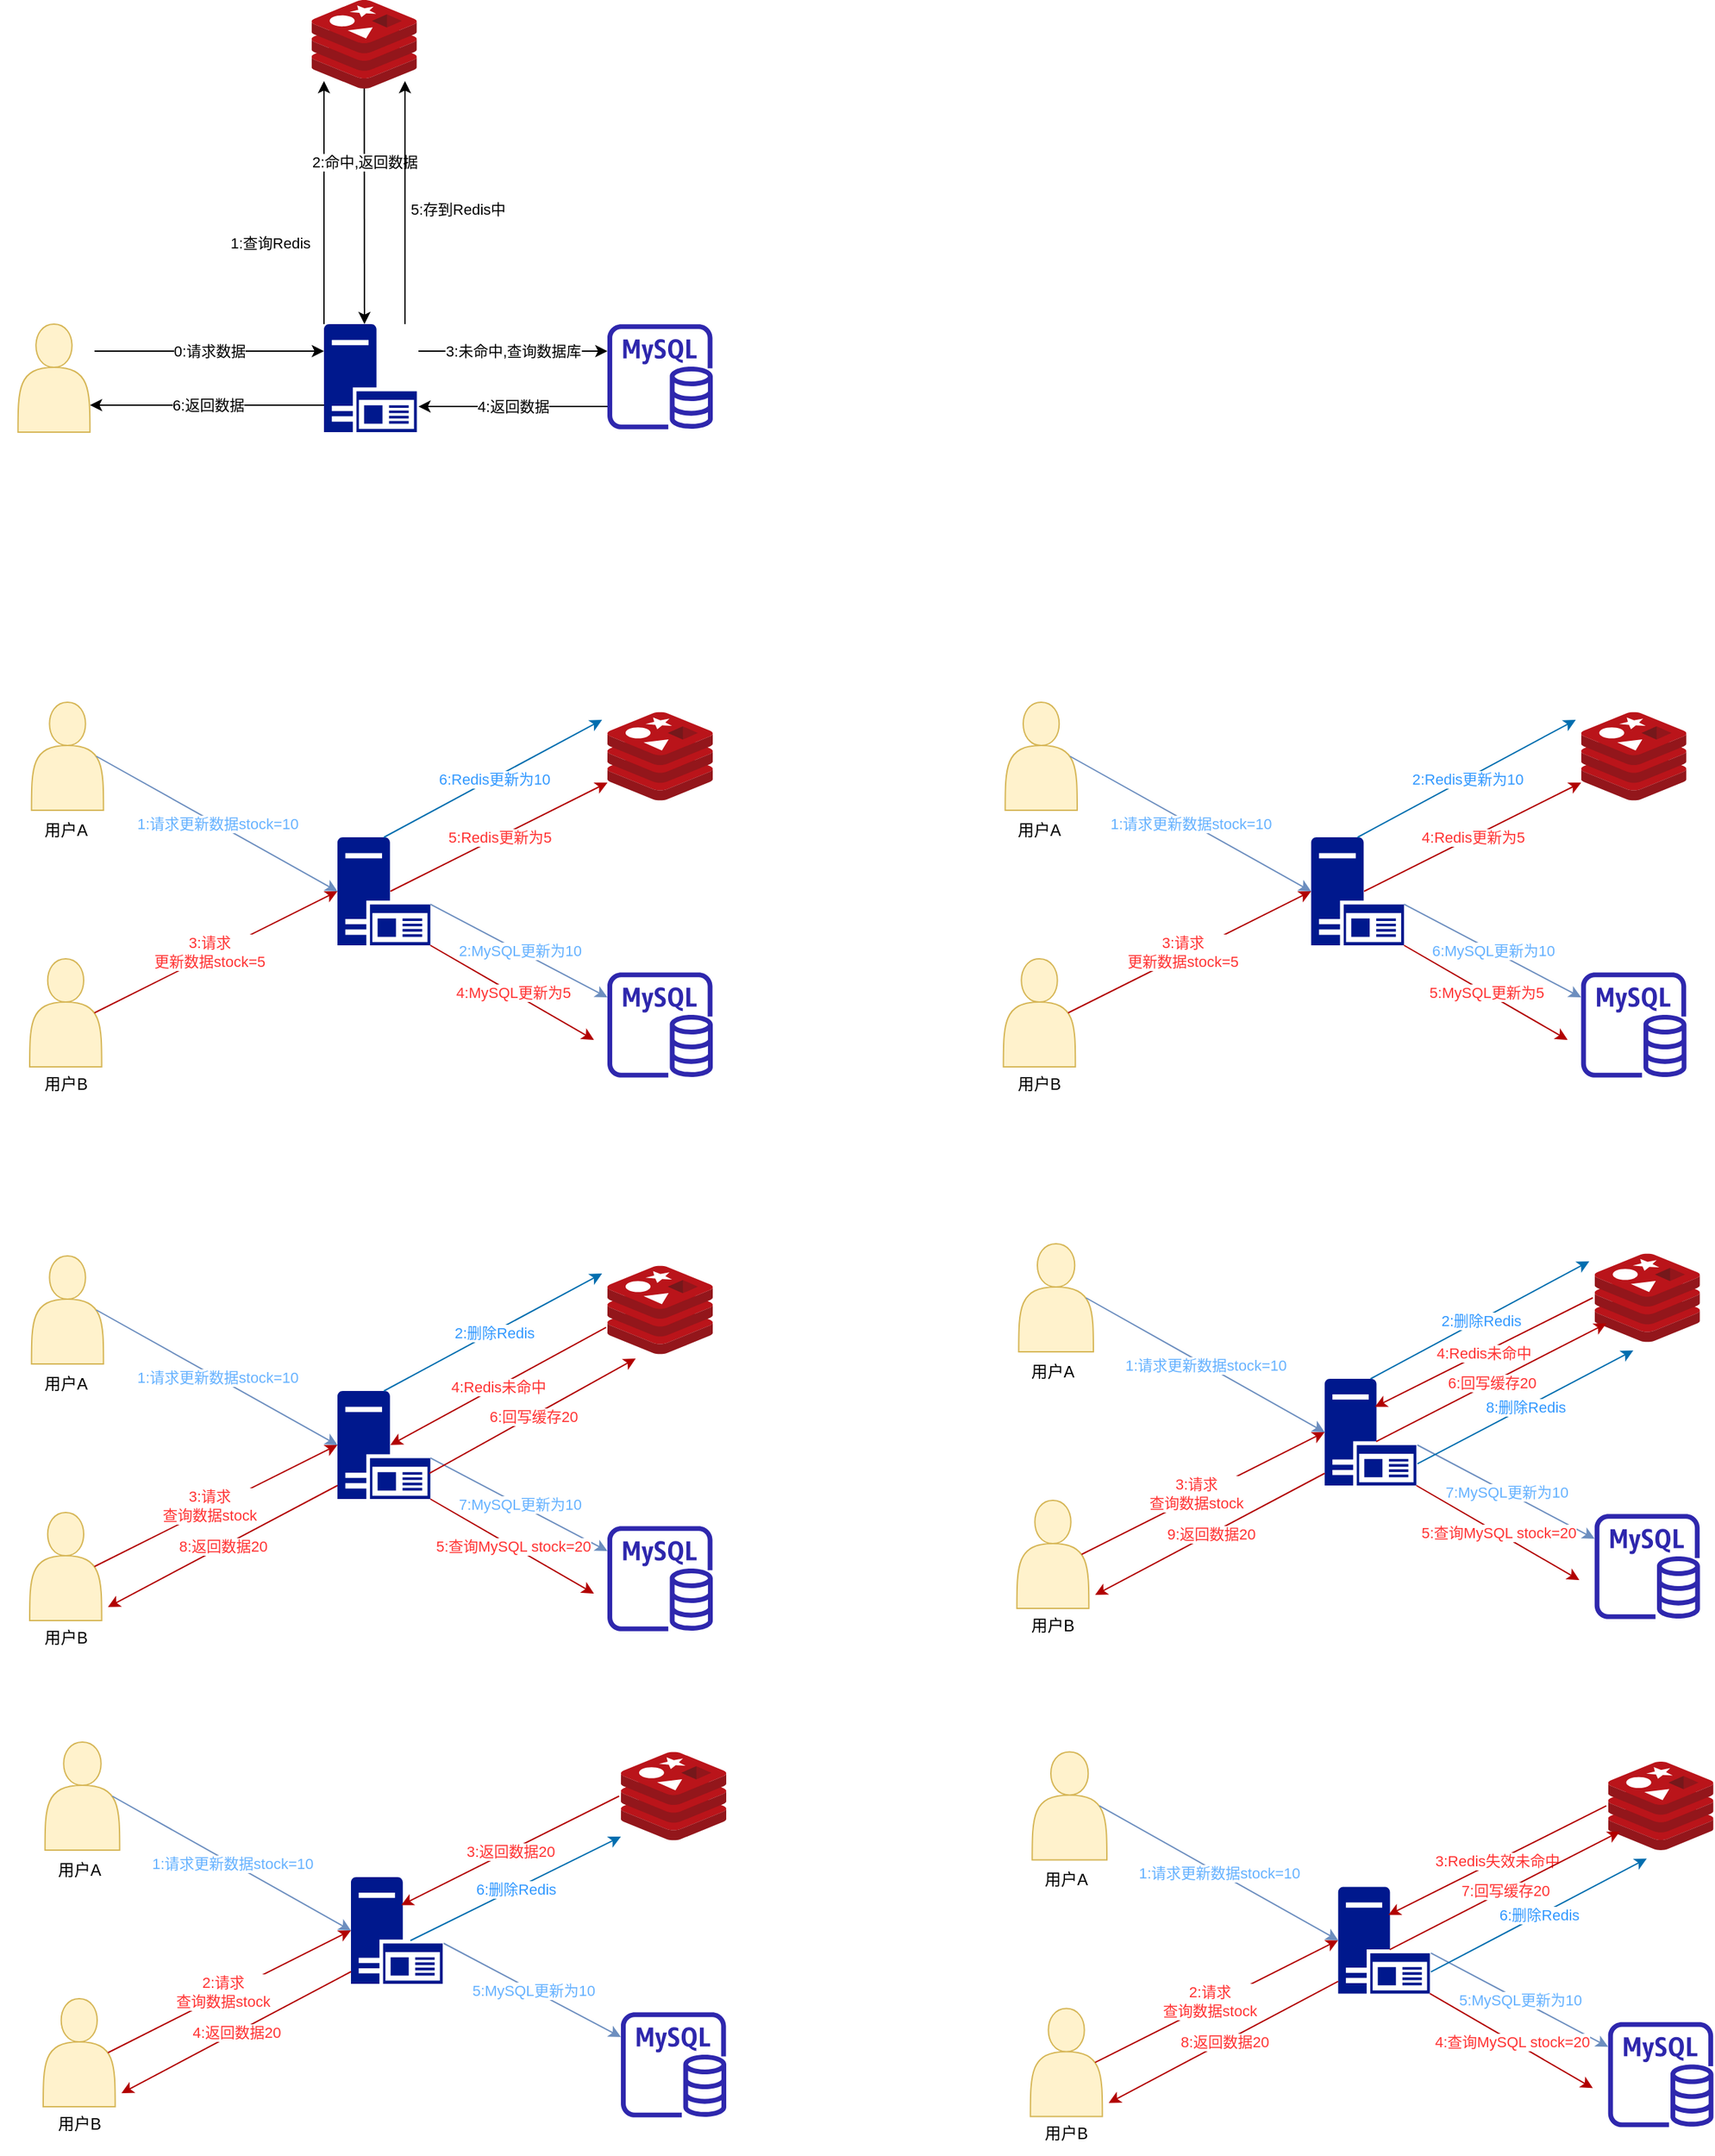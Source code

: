 <mxfile version="21.1.8" type="github">
  <diagram name="第 1 页" id="IvlxRPcr9S85pukTLJrn">
    <mxGraphModel dx="1434" dy="745" grid="1" gridSize="10" guides="1" tooltips="1" connect="1" arrows="1" fold="1" page="1" pageScale="1" pageWidth="3300" pageHeight="4681" math="0" shadow="0">
      <root>
        <mxCell id="0" />
        <mxCell id="1" parent="0" />
        <mxCell id="nI2Gd4NwTsZRRNB9sLlQ-4" value="" style="group" parent="1" vertex="1" connectable="0">
          <mxGeometry x="110" y="40" width="528" height="330" as="geometry" />
        </mxCell>
        <mxCell id="6zR1hGIj2oy6yyQCdHXR-6" value="" style="group" parent="nI2Gd4NwTsZRRNB9sLlQ-4" vertex="1" connectable="0">
          <mxGeometry y="240" width="80" height="90" as="geometry" />
        </mxCell>
        <mxCell id="6zR1hGIj2oy6yyQCdHXR-1" value="" style="shape=actor;whiteSpace=wrap;html=1;fillColor=#fff2cc;strokeColor=#d6b656;movable=1;resizable=1;rotatable=1;deletable=1;editable=1;locked=0;connectable=1;" parent="6zR1hGIj2oy6yyQCdHXR-6" vertex="1">
          <mxGeometry x="13.33" width="53.33" height="80" as="geometry" />
        </mxCell>
        <mxCell id="6zR1hGIj2oy6yyQCdHXR-7" value="" style="image;sketch=0;aspect=fixed;html=1;points=[];align=center;fontSize=12;image=img/lib/mscae/Cache_Redis_Product.svg;" parent="nI2Gd4NwTsZRRNB9sLlQ-4" vertex="1">
          <mxGeometry x="230.8" width="78" height="65.52" as="geometry" />
        </mxCell>
        <mxCell id="6zR1hGIj2oy6yyQCdHXR-8" value="" style="sketch=0;outlineConnect=0;fontColor=#232F3E;gradientColor=none;fillColor=#2E27AD;strokeColor=none;dashed=0;verticalLabelPosition=bottom;verticalAlign=top;align=center;html=1;fontSize=12;fontStyle=0;aspect=fixed;pointerEvents=1;shape=mxgraph.aws4.rds_mysql_instance;" parent="nI2Gd4NwTsZRRNB9sLlQ-4" vertex="1">
          <mxGeometry x="450" y="240" width="78" height="78" as="geometry" />
        </mxCell>
        <mxCell id="b6eLfKsKsJ5AupfpD_I--23" value="" style="sketch=0;aspect=fixed;pointerEvents=1;shadow=0;dashed=0;html=1;strokeColor=none;labelPosition=center;verticalLabelPosition=bottom;verticalAlign=top;align=center;fillColor=#00188D;shape=mxgraph.mscae.enterprise.application_server2" parent="nI2Gd4NwTsZRRNB9sLlQ-4" vertex="1">
          <mxGeometry x="240" y="240" width="68.8" height="80" as="geometry" />
        </mxCell>
        <mxCell id="b6eLfKsKsJ5AupfpD_I--30" value="" style="endArrow=classic;html=1;rounded=0;" parent="nI2Gd4NwTsZRRNB9sLlQ-4" edge="1">
          <mxGeometry relative="1" as="geometry">
            <mxPoint x="70" y="260" as="sourcePoint" />
            <mxPoint x="240" y="260" as="targetPoint" />
          </mxGeometry>
        </mxCell>
        <mxCell id="b6eLfKsKsJ5AupfpD_I--31" value="0:请求数据" style="edgeLabel;resizable=0;html=1;align=center;verticalAlign=middle;" parent="b6eLfKsKsJ5AupfpD_I--30" connectable="0" vertex="1">
          <mxGeometry relative="1" as="geometry" />
        </mxCell>
        <mxCell id="b6eLfKsKsJ5AupfpD_I--32" value="" style="endArrow=classic;html=1;rounded=0;exitX=0;exitY=0;exitDx=0;exitDy=0;exitPerimeter=0;" parent="nI2Gd4NwTsZRRNB9sLlQ-4" source="b6eLfKsKsJ5AupfpD_I--23" edge="1">
          <mxGeometry relative="1" as="geometry">
            <mxPoint x="199" y="160" as="sourcePoint" />
            <mxPoint x="240" y="60" as="targetPoint" />
          </mxGeometry>
        </mxCell>
        <mxCell id="b6eLfKsKsJ5AupfpD_I--33" value="1:查询Redis" style="edgeLabel;resizable=0;html=1;align=center;verticalAlign=middle;" parent="b6eLfKsKsJ5AupfpD_I--32" connectable="0" vertex="1">
          <mxGeometry relative="1" as="geometry">
            <mxPoint x="-40" y="30" as="offset" />
          </mxGeometry>
        </mxCell>
        <mxCell id="b6eLfKsKsJ5AupfpD_I--34" value="" style="endArrow=classic;html=1;rounded=0;" parent="nI2Gd4NwTsZRRNB9sLlQ-4" source="6zR1hGIj2oy6yyQCdHXR-7" edge="1">
          <mxGeometry relative="1" as="geometry">
            <mxPoint x="370" y="260" as="sourcePoint" />
            <mxPoint x="270" y="240" as="targetPoint" />
          </mxGeometry>
        </mxCell>
        <mxCell id="b6eLfKsKsJ5AupfpD_I--35" value="2:命中,返回数据" style="edgeLabel;resizable=0;html=1;align=center;verticalAlign=middle;" parent="b6eLfKsKsJ5AupfpD_I--34" connectable="0" vertex="1">
          <mxGeometry relative="1" as="geometry">
            <mxPoint y="-33" as="offset" />
          </mxGeometry>
        </mxCell>
        <mxCell id="b6eLfKsKsJ5AupfpD_I--36" value="" style="endArrow=classic;html=1;rounded=0;entryX=1;entryY=0.75;entryDx=0;entryDy=0;" parent="nI2Gd4NwTsZRRNB9sLlQ-4" target="6zR1hGIj2oy6yyQCdHXR-1" edge="1">
          <mxGeometry relative="1" as="geometry">
            <mxPoint x="240" y="300" as="sourcePoint" />
            <mxPoint x="600" y="190" as="targetPoint" />
          </mxGeometry>
        </mxCell>
        <mxCell id="b6eLfKsKsJ5AupfpD_I--37" value="6:返回数据" style="edgeLabel;resizable=0;html=1;align=center;verticalAlign=middle;" parent="b6eLfKsKsJ5AupfpD_I--36" connectable="0" vertex="1">
          <mxGeometry relative="1" as="geometry" />
        </mxCell>
        <mxCell id="b6eLfKsKsJ5AupfpD_I--38" value="" style="endArrow=classic;html=1;rounded=0;" parent="nI2Gd4NwTsZRRNB9sLlQ-4" edge="1">
          <mxGeometry relative="1" as="geometry">
            <mxPoint x="310" y="260" as="sourcePoint" />
            <mxPoint x="450" y="260" as="targetPoint" />
          </mxGeometry>
        </mxCell>
        <mxCell id="b6eLfKsKsJ5AupfpD_I--39" value="3:未命中,查询数据库" style="edgeLabel;resizable=0;html=1;align=center;verticalAlign=middle;" parent="b6eLfKsKsJ5AupfpD_I--38" connectable="0" vertex="1">
          <mxGeometry relative="1" as="geometry" />
        </mxCell>
        <mxCell id="b6eLfKsKsJ5AupfpD_I--40" value="" style="endArrow=classic;html=1;rounded=0;" parent="nI2Gd4NwTsZRRNB9sLlQ-4" edge="1">
          <mxGeometry relative="1" as="geometry">
            <mxPoint x="300" y="240" as="sourcePoint" />
            <mxPoint x="300" y="60" as="targetPoint" />
          </mxGeometry>
        </mxCell>
        <mxCell id="b6eLfKsKsJ5AupfpD_I--41" value="5:存到Redis中" style="edgeLabel;resizable=0;html=1;align=center;verticalAlign=middle;" parent="b6eLfKsKsJ5AupfpD_I--40" connectable="0" vertex="1">
          <mxGeometry relative="1" as="geometry">
            <mxPoint x="39" y="5" as="offset" />
          </mxGeometry>
        </mxCell>
        <mxCell id="nI2Gd4NwTsZRRNB9sLlQ-1" value="" style="endArrow=classic;html=1;rounded=0;entryX=1.017;entryY=0.763;entryDx=0;entryDy=0;entryPerimeter=0;" parent="nI2Gd4NwTsZRRNB9sLlQ-4" target="b6eLfKsKsJ5AupfpD_I--23" edge="1">
          <mxGeometry relative="1" as="geometry">
            <mxPoint x="450" y="301" as="sourcePoint" />
            <mxPoint x="540" y="440" as="targetPoint" />
          </mxGeometry>
        </mxCell>
        <mxCell id="nI2Gd4NwTsZRRNB9sLlQ-2" value="4:返回数据" style="edgeLabel;resizable=0;html=1;align=center;verticalAlign=middle;" parent="nI2Gd4NwTsZRRNB9sLlQ-1" connectable="0" vertex="1">
          <mxGeometry relative="1" as="geometry" />
        </mxCell>
        <mxCell id="TIFLglgk5Ewr3xesY14H-20" value="" style="group" vertex="1" connectable="0" parent="1">
          <mxGeometry x="118.67" y="750" width="80" height="108" as="geometry" />
        </mxCell>
        <mxCell id="TIFLglgk5Ewr3xesY14H-21" value="" style="shape=actor;whiteSpace=wrap;html=1;fillColor=#fff2cc;strokeColor=#d6b656;movable=1;resizable=1;rotatable=1;deletable=1;editable=1;locked=0;connectable=1;" vertex="1" parent="TIFLglgk5Ewr3xesY14H-20">
          <mxGeometry x="13.33" width="53.33" height="80" as="geometry" />
        </mxCell>
        <mxCell id="TIFLglgk5Ewr3xesY14H-41" value="用户B" style="text;html=1;strokeColor=none;fillColor=none;align=center;verticalAlign=middle;whiteSpace=wrap;rounded=0;" vertex="1" parent="TIFLglgk5Ewr3xesY14H-20">
          <mxGeometry x="10.33" y="78" width="60" height="30" as="geometry" />
        </mxCell>
        <mxCell id="TIFLglgk5Ewr3xesY14H-22" value="" style="image;sketch=0;aspect=fixed;html=1;points=[];align=center;fontSize=12;image=img/lib/mscae/Cache_Redis_Product.svg;" vertex="1" parent="1">
          <mxGeometry x="560" y="567.24" width="78" height="65.52" as="geometry" />
        </mxCell>
        <mxCell id="TIFLglgk5Ewr3xesY14H-23" value="" style="sketch=0;outlineConnect=0;fontColor=#232F3E;gradientColor=none;fillColor=#2E27AD;strokeColor=none;dashed=0;verticalLabelPosition=bottom;verticalAlign=top;align=center;html=1;fontSize=12;fontStyle=0;aspect=fixed;pointerEvents=1;shape=mxgraph.aws4.rds_mysql_instance;" vertex="1" parent="1">
          <mxGeometry x="560" y="760" width="78" height="78" as="geometry" />
        </mxCell>
        <mxCell id="TIFLglgk5Ewr3xesY14H-24" value="" style="sketch=0;aspect=fixed;pointerEvents=1;shadow=0;dashed=0;html=1;strokeColor=none;labelPosition=center;verticalLabelPosition=bottom;verticalAlign=top;align=center;fillColor=#00188D;shape=mxgraph.mscae.enterprise.application_server2" vertex="1" parent="1">
          <mxGeometry x="360" y="660" width="68.8" height="80" as="geometry" />
        </mxCell>
        <mxCell id="TIFLglgk5Ewr3xesY14H-25" value="" style="endArrow=classic;html=1;rounded=0;entryX=0;entryY=0.5;entryDx=0;entryDy=0;entryPerimeter=0;fillColor=#e51400;strokeColor=#B20000;exitX=0.9;exitY=0.5;exitDx=0;exitDy=0;exitPerimeter=0;" edge="1" parent="1" source="TIFLglgk5Ewr3xesY14H-21" target="TIFLglgk5Ewr3xesY14H-24">
          <mxGeometry relative="1" as="geometry">
            <mxPoint x="190" y="790" as="sourcePoint" />
            <mxPoint x="360" y="790" as="targetPoint" />
          </mxGeometry>
        </mxCell>
        <mxCell id="TIFLglgk5Ewr3xesY14H-26" value="3:请求&lt;br&gt;更新数据stock=5" style="edgeLabel;resizable=0;html=1;align=center;verticalAlign=middle;fontColor=#FF3333;" connectable="0" vertex="1" parent="TIFLglgk5Ewr3xesY14H-25">
          <mxGeometry relative="1" as="geometry">
            <mxPoint x="-5" as="offset" />
          </mxGeometry>
        </mxCell>
        <mxCell id="TIFLglgk5Ewr3xesY14H-39" value="" style="shape=actor;whiteSpace=wrap;html=1;fillColor=#fff2cc;strokeColor=#d6b656;movable=1;resizable=1;rotatable=1;deletable=1;editable=1;locked=0;connectable=1;" vertex="1" parent="1">
          <mxGeometry x="133.34" y="560" width="53.33" height="80" as="geometry" />
        </mxCell>
        <mxCell id="TIFLglgk5Ewr3xesY14H-40" value="用户A" style="text;html=1;strokeColor=none;fillColor=none;align=center;verticalAlign=middle;whiteSpace=wrap;rounded=0;" vertex="1" parent="1">
          <mxGeometry x="128.67" y="640" width="60" height="30" as="geometry" />
        </mxCell>
        <mxCell id="TIFLglgk5Ewr3xesY14H-42" value="" style="endArrow=classic;html=1;rounded=0;exitX=0.9;exitY=0.5;exitDx=0;exitDy=0;exitPerimeter=0;entryX=0;entryY=0.5;entryDx=0;entryDy=0;entryPerimeter=0;fillColor=#dae8fc;strokeColor=#6c8ebf;" edge="1" parent="1" source="TIFLglgk5Ewr3xesY14H-39" target="TIFLglgk5Ewr3xesY14H-24">
          <mxGeometry relative="1" as="geometry">
            <mxPoint x="200" y="800" as="sourcePoint" />
            <mxPoint x="360" y="790" as="targetPoint" />
          </mxGeometry>
        </mxCell>
        <mxCell id="TIFLglgk5Ewr3xesY14H-43" value="1:请求更新数据stock=10" style="edgeLabel;resizable=0;html=1;align=center;verticalAlign=middle;fontColor=#66B2FF;" connectable="0" vertex="1" parent="TIFLglgk5Ewr3xesY14H-42">
          <mxGeometry relative="1" as="geometry" />
        </mxCell>
        <mxCell id="TIFLglgk5Ewr3xesY14H-44" value="" style="endArrow=classic;html=1;rounded=0;exitX=1;exitY=0.62;exitDx=0;exitDy=0;exitPerimeter=0;fillColor=#dae8fc;strokeColor=#6c8ebf;" edge="1" parent="1" source="TIFLglgk5Ewr3xesY14H-24" target="TIFLglgk5Ewr3xesY14H-23">
          <mxGeometry relative="1" as="geometry">
            <mxPoint x="680" y="820" as="sourcePoint" />
            <mxPoint x="780" y="820" as="targetPoint" />
          </mxGeometry>
        </mxCell>
        <mxCell id="TIFLglgk5Ewr3xesY14H-45" value="2:MySQL更新为10" style="edgeLabel;resizable=0;html=1;align=center;verticalAlign=middle;fontColor=#66B2FF;" connectable="0" vertex="1" parent="TIFLglgk5Ewr3xesY14H-44">
          <mxGeometry relative="1" as="geometry" />
        </mxCell>
        <mxCell id="TIFLglgk5Ewr3xesY14H-47" value="" style="endArrow=classic;html=1;rounded=0;exitX=1;exitY=1;exitDx=0;exitDy=0;exitPerimeter=0;fillColor=#e51400;strokeColor=#B20000;" edge="1" parent="1" source="TIFLglgk5Ewr3xesY14H-24">
          <mxGeometry relative="1" as="geometry">
            <mxPoint x="680" y="780" as="sourcePoint" />
            <mxPoint x="550" y="810" as="targetPoint" />
          </mxGeometry>
        </mxCell>
        <mxCell id="TIFLglgk5Ewr3xesY14H-48" value="4:MySQL更新为5" style="edgeLabel;resizable=0;html=1;align=center;verticalAlign=middle;fontColor=#FF3333;" connectable="0" vertex="1" parent="TIFLglgk5Ewr3xesY14H-47">
          <mxGeometry relative="1" as="geometry" />
        </mxCell>
        <mxCell id="TIFLglgk5Ewr3xesY14H-49" value="" style="endArrow=classic;html=1;rounded=0;exitX=0.57;exitY=0.5;exitDx=0;exitDy=0;exitPerimeter=0;fillColor=#e51400;strokeColor=#B20000;" edge="1" parent="1" source="TIFLglgk5Ewr3xesY14H-24" target="TIFLglgk5Ewr3xesY14H-22">
          <mxGeometry relative="1" as="geometry">
            <mxPoint x="680" y="790" as="sourcePoint" />
            <mxPoint x="780" y="790" as="targetPoint" />
          </mxGeometry>
        </mxCell>
        <mxCell id="TIFLglgk5Ewr3xesY14H-50" value="5:Redis更新为5" style="edgeLabel;resizable=0;html=1;align=center;verticalAlign=middle;fontColor=#FF3333;" connectable="0" vertex="1" parent="TIFLglgk5Ewr3xesY14H-49">
          <mxGeometry relative="1" as="geometry" />
        </mxCell>
        <mxCell id="TIFLglgk5Ewr3xesY14H-51" value="" style="endArrow=classic;html=1;rounded=0;exitX=0.5;exitY=0;exitDx=0;exitDy=0;exitPerimeter=0;entryX=-0.051;entryY=0.088;entryDx=0;entryDy=0;entryPerimeter=0;fillColor=#1ba1e2;strokeColor=#006EAF;" edge="1" parent="1" source="TIFLglgk5Ewr3xesY14H-24" target="TIFLglgk5Ewr3xesY14H-22">
          <mxGeometry relative="1" as="geometry">
            <mxPoint x="650" y="790" as="sourcePoint" />
            <mxPoint x="810" y="790" as="targetPoint" />
          </mxGeometry>
        </mxCell>
        <mxCell id="TIFLglgk5Ewr3xesY14H-52" value="6:Redis更新为10" style="edgeLabel;resizable=0;html=1;align=center;verticalAlign=middle;fontColor=#3399FF;" connectable="0" vertex="1" parent="TIFLglgk5Ewr3xesY14H-51">
          <mxGeometry relative="1" as="geometry" />
        </mxCell>
        <mxCell id="TIFLglgk5Ewr3xesY14H-54" value="" style="group" vertex="1" connectable="0" parent="1">
          <mxGeometry x="840" y="750" width="80" height="108" as="geometry" />
        </mxCell>
        <mxCell id="TIFLglgk5Ewr3xesY14H-55" value="" style="shape=actor;whiteSpace=wrap;html=1;fillColor=#fff2cc;strokeColor=#d6b656;movable=1;resizable=1;rotatable=1;deletable=1;editable=1;locked=0;connectable=1;" vertex="1" parent="TIFLglgk5Ewr3xesY14H-54">
          <mxGeometry x="13.33" width="53.33" height="80" as="geometry" />
        </mxCell>
        <mxCell id="TIFLglgk5Ewr3xesY14H-56" value="用户B" style="text;html=1;strokeColor=none;fillColor=none;align=center;verticalAlign=middle;whiteSpace=wrap;rounded=0;" vertex="1" parent="TIFLglgk5Ewr3xesY14H-54">
          <mxGeometry x="10.33" y="78" width="60" height="30" as="geometry" />
        </mxCell>
        <mxCell id="TIFLglgk5Ewr3xesY14H-57" value="" style="image;sketch=0;aspect=fixed;html=1;points=[];align=center;fontSize=12;image=img/lib/mscae/Cache_Redis_Product.svg;" vertex="1" parent="1">
          <mxGeometry x="1281.33" y="567.24" width="78" height="65.52" as="geometry" />
        </mxCell>
        <mxCell id="TIFLglgk5Ewr3xesY14H-58" value="" style="sketch=0;outlineConnect=0;fontColor=#232F3E;gradientColor=none;fillColor=#2E27AD;strokeColor=none;dashed=0;verticalLabelPosition=bottom;verticalAlign=top;align=center;html=1;fontSize=12;fontStyle=0;aspect=fixed;pointerEvents=1;shape=mxgraph.aws4.rds_mysql_instance;" vertex="1" parent="1">
          <mxGeometry x="1281.33" y="760" width="78" height="78" as="geometry" />
        </mxCell>
        <mxCell id="TIFLglgk5Ewr3xesY14H-59" value="" style="sketch=0;aspect=fixed;pointerEvents=1;shadow=0;dashed=0;html=1;strokeColor=none;labelPosition=center;verticalLabelPosition=bottom;verticalAlign=top;align=center;fillColor=#00188D;shape=mxgraph.mscae.enterprise.application_server2" vertex="1" parent="1">
          <mxGeometry x="1081.33" y="660" width="68.8" height="80" as="geometry" />
        </mxCell>
        <mxCell id="TIFLglgk5Ewr3xesY14H-60" value="" style="endArrow=classic;html=1;rounded=0;entryX=0;entryY=0.5;entryDx=0;entryDy=0;entryPerimeter=0;fillColor=#e51400;strokeColor=#B20000;exitX=0.9;exitY=0.5;exitDx=0;exitDy=0;exitPerimeter=0;" edge="1" parent="1" source="TIFLglgk5Ewr3xesY14H-55" target="TIFLglgk5Ewr3xesY14H-59">
          <mxGeometry relative="1" as="geometry">
            <mxPoint x="911.33" y="790" as="sourcePoint" />
            <mxPoint x="1081.33" y="790" as="targetPoint" />
          </mxGeometry>
        </mxCell>
        <mxCell id="TIFLglgk5Ewr3xesY14H-61" value="3:请求&lt;br&gt;更新数据stock=5" style="edgeLabel;resizable=0;html=1;align=center;verticalAlign=middle;fontColor=#FF3333;" connectable="0" vertex="1" parent="TIFLglgk5Ewr3xesY14H-60">
          <mxGeometry relative="1" as="geometry">
            <mxPoint x="-5" as="offset" />
          </mxGeometry>
        </mxCell>
        <mxCell id="TIFLglgk5Ewr3xesY14H-62" value="" style="shape=actor;whiteSpace=wrap;html=1;fillColor=#fff2cc;strokeColor=#d6b656;movable=1;resizable=1;rotatable=1;deletable=1;editable=1;locked=0;connectable=1;" vertex="1" parent="1">
          <mxGeometry x="854.67" y="560" width="53.33" height="80" as="geometry" />
        </mxCell>
        <mxCell id="TIFLglgk5Ewr3xesY14H-63" value="用户A" style="text;html=1;strokeColor=none;fillColor=none;align=center;verticalAlign=middle;whiteSpace=wrap;rounded=0;" vertex="1" parent="1">
          <mxGeometry x="850" y="640" width="60" height="30" as="geometry" />
        </mxCell>
        <mxCell id="TIFLglgk5Ewr3xesY14H-64" value="" style="endArrow=classic;html=1;rounded=0;exitX=0.9;exitY=0.5;exitDx=0;exitDy=0;exitPerimeter=0;entryX=0;entryY=0.5;entryDx=0;entryDy=0;entryPerimeter=0;fillColor=#dae8fc;strokeColor=#6c8ebf;" edge="1" parent="1" source="TIFLglgk5Ewr3xesY14H-62" target="TIFLglgk5Ewr3xesY14H-59">
          <mxGeometry relative="1" as="geometry">
            <mxPoint x="921.33" y="800" as="sourcePoint" />
            <mxPoint x="1081.33" y="790" as="targetPoint" />
          </mxGeometry>
        </mxCell>
        <mxCell id="TIFLglgk5Ewr3xesY14H-65" value="1:请求更新数据stock=10" style="edgeLabel;resizable=0;html=1;align=center;verticalAlign=middle;fontColor=#66B2FF;" connectable="0" vertex="1" parent="TIFLglgk5Ewr3xesY14H-64">
          <mxGeometry relative="1" as="geometry" />
        </mxCell>
        <mxCell id="TIFLglgk5Ewr3xesY14H-66" value="" style="endArrow=classic;html=1;rounded=0;exitX=1;exitY=0.62;exitDx=0;exitDy=0;exitPerimeter=0;fillColor=#dae8fc;strokeColor=#6c8ebf;" edge="1" parent="1" source="TIFLglgk5Ewr3xesY14H-59" target="TIFLglgk5Ewr3xesY14H-58">
          <mxGeometry relative="1" as="geometry">
            <mxPoint x="1401.33" y="820" as="sourcePoint" />
            <mxPoint x="1501.33" y="820" as="targetPoint" />
          </mxGeometry>
        </mxCell>
        <mxCell id="TIFLglgk5Ewr3xesY14H-67" value="6:MySQL更新为10" style="edgeLabel;resizable=0;html=1;align=center;verticalAlign=middle;fontColor=#66B2FF;" connectable="0" vertex="1" parent="TIFLglgk5Ewr3xesY14H-66">
          <mxGeometry relative="1" as="geometry" />
        </mxCell>
        <mxCell id="TIFLglgk5Ewr3xesY14H-68" value="" style="endArrow=classic;html=1;rounded=0;exitX=1;exitY=1;exitDx=0;exitDy=0;exitPerimeter=0;fillColor=#e51400;strokeColor=#B20000;" edge="1" parent="1" source="TIFLglgk5Ewr3xesY14H-59">
          <mxGeometry relative="1" as="geometry">
            <mxPoint x="1401.33" y="780" as="sourcePoint" />
            <mxPoint x="1271.33" y="810" as="targetPoint" />
          </mxGeometry>
        </mxCell>
        <mxCell id="TIFLglgk5Ewr3xesY14H-69" value="5:MySQL更新为5" style="edgeLabel;resizable=0;html=1;align=center;verticalAlign=middle;fontColor=#FF3333;" connectable="0" vertex="1" parent="TIFLglgk5Ewr3xesY14H-68">
          <mxGeometry relative="1" as="geometry" />
        </mxCell>
        <mxCell id="TIFLglgk5Ewr3xesY14H-70" value="" style="endArrow=classic;html=1;rounded=0;exitX=0.57;exitY=0.5;exitDx=0;exitDy=0;exitPerimeter=0;fillColor=#e51400;strokeColor=#B20000;" edge="1" parent="1" source="TIFLglgk5Ewr3xesY14H-59" target="TIFLglgk5Ewr3xesY14H-57">
          <mxGeometry relative="1" as="geometry">
            <mxPoint x="1401.33" y="790" as="sourcePoint" />
            <mxPoint x="1501.33" y="790" as="targetPoint" />
          </mxGeometry>
        </mxCell>
        <mxCell id="TIFLglgk5Ewr3xesY14H-71" value="4:Redis更新为5" style="edgeLabel;resizable=0;html=1;align=center;verticalAlign=middle;fontColor=#FF3333;" connectable="0" vertex="1" parent="TIFLglgk5Ewr3xesY14H-70">
          <mxGeometry relative="1" as="geometry" />
        </mxCell>
        <mxCell id="TIFLglgk5Ewr3xesY14H-72" value="" style="endArrow=classic;html=1;rounded=0;exitX=0.5;exitY=0;exitDx=0;exitDy=0;exitPerimeter=0;entryX=-0.051;entryY=0.088;entryDx=0;entryDy=0;entryPerimeter=0;fillColor=#1ba1e2;strokeColor=#006EAF;" edge="1" parent="1" source="TIFLglgk5Ewr3xesY14H-59" target="TIFLglgk5Ewr3xesY14H-57">
          <mxGeometry relative="1" as="geometry">
            <mxPoint x="1371.33" y="790" as="sourcePoint" />
            <mxPoint x="1531.33" y="790" as="targetPoint" />
          </mxGeometry>
        </mxCell>
        <mxCell id="TIFLglgk5Ewr3xesY14H-73" value="2:Redis更新为10" style="edgeLabel;resizable=0;html=1;align=center;verticalAlign=middle;fontColor=#3399FF;" connectable="0" vertex="1" parent="TIFLglgk5Ewr3xesY14H-72">
          <mxGeometry relative="1" as="geometry" />
        </mxCell>
        <mxCell id="TIFLglgk5Ewr3xesY14H-74" value="" style="group" vertex="1" connectable="0" parent="1">
          <mxGeometry x="118.67" y="1160" width="80" height="108" as="geometry" />
        </mxCell>
        <mxCell id="TIFLglgk5Ewr3xesY14H-75" value="" style="shape=actor;whiteSpace=wrap;html=1;fillColor=#fff2cc;strokeColor=#d6b656;movable=1;resizable=1;rotatable=1;deletable=1;editable=1;locked=0;connectable=1;" vertex="1" parent="TIFLglgk5Ewr3xesY14H-74">
          <mxGeometry x="13.33" width="53.33" height="80" as="geometry" />
        </mxCell>
        <mxCell id="TIFLglgk5Ewr3xesY14H-76" value="用户B" style="text;html=1;strokeColor=none;fillColor=none;align=center;verticalAlign=middle;whiteSpace=wrap;rounded=0;" vertex="1" parent="TIFLglgk5Ewr3xesY14H-74">
          <mxGeometry x="10.33" y="78" width="60" height="30" as="geometry" />
        </mxCell>
        <mxCell id="TIFLglgk5Ewr3xesY14H-77" value="" style="image;sketch=0;aspect=fixed;html=1;points=[];align=center;fontSize=12;image=img/lib/mscae/Cache_Redis_Product.svg;" vertex="1" parent="1">
          <mxGeometry x="560" y="977.24" width="78" height="65.52" as="geometry" />
        </mxCell>
        <mxCell id="TIFLglgk5Ewr3xesY14H-78" value="" style="sketch=0;outlineConnect=0;fontColor=#232F3E;gradientColor=none;fillColor=#2E27AD;strokeColor=none;dashed=0;verticalLabelPosition=bottom;verticalAlign=top;align=center;html=1;fontSize=12;fontStyle=0;aspect=fixed;pointerEvents=1;shape=mxgraph.aws4.rds_mysql_instance;" vertex="1" parent="1">
          <mxGeometry x="560" y="1170" width="78" height="78" as="geometry" />
        </mxCell>
        <mxCell id="TIFLglgk5Ewr3xesY14H-79" value="" style="sketch=0;aspect=fixed;pointerEvents=1;shadow=0;dashed=0;html=1;strokeColor=none;labelPosition=center;verticalLabelPosition=bottom;verticalAlign=top;align=center;fillColor=#00188D;shape=mxgraph.mscae.enterprise.application_server2" vertex="1" parent="1">
          <mxGeometry x="360" y="1070" width="68.8" height="80" as="geometry" />
        </mxCell>
        <mxCell id="TIFLglgk5Ewr3xesY14H-80" value="" style="endArrow=classic;html=1;rounded=0;entryX=0;entryY=0.5;entryDx=0;entryDy=0;entryPerimeter=0;fillColor=#e51400;strokeColor=#B20000;exitX=0.9;exitY=0.5;exitDx=0;exitDy=0;exitPerimeter=0;" edge="1" parent="1" source="TIFLglgk5Ewr3xesY14H-75" target="TIFLglgk5Ewr3xesY14H-79">
          <mxGeometry relative="1" as="geometry">
            <mxPoint x="190" y="1200" as="sourcePoint" />
            <mxPoint x="360" y="1200" as="targetPoint" />
          </mxGeometry>
        </mxCell>
        <mxCell id="TIFLglgk5Ewr3xesY14H-81" value="3:请求&lt;br&gt;查询数据stock" style="edgeLabel;resizable=0;html=1;align=center;verticalAlign=middle;fontColor=#FF3333;" connectable="0" vertex="1" parent="TIFLglgk5Ewr3xesY14H-80">
          <mxGeometry relative="1" as="geometry">
            <mxPoint x="-5" as="offset" />
          </mxGeometry>
        </mxCell>
        <mxCell id="TIFLglgk5Ewr3xesY14H-82" value="" style="shape=actor;whiteSpace=wrap;html=1;fillColor=#fff2cc;strokeColor=#d6b656;movable=1;resizable=1;rotatable=1;deletable=1;editable=1;locked=0;connectable=1;" vertex="1" parent="1">
          <mxGeometry x="133.34" y="970" width="53.33" height="80" as="geometry" />
        </mxCell>
        <mxCell id="TIFLglgk5Ewr3xesY14H-83" value="用户A" style="text;html=1;strokeColor=none;fillColor=none;align=center;verticalAlign=middle;whiteSpace=wrap;rounded=0;" vertex="1" parent="1">
          <mxGeometry x="128.67" y="1050" width="60" height="30" as="geometry" />
        </mxCell>
        <mxCell id="TIFLglgk5Ewr3xesY14H-84" value="" style="endArrow=classic;html=1;rounded=0;exitX=0.9;exitY=0.5;exitDx=0;exitDy=0;exitPerimeter=0;entryX=0;entryY=0.5;entryDx=0;entryDy=0;entryPerimeter=0;fillColor=#dae8fc;strokeColor=#6c8ebf;" edge="1" parent="1" source="TIFLglgk5Ewr3xesY14H-82" target="TIFLglgk5Ewr3xesY14H-79">
          <mxGeometry relative="1" as="geometry">
            <mxPoint x="200" y="1210" as="sourcePoint" />
            <mxPoint x="360" y="1200" as="targetPoint" />
          </mxGeometry>
        </mxCell>
        <mxCell id="TIFLglgk5Ewr3xesY14H-85" value="1:请求更新数据stock=10" style="edgeLabel;resizable=0;html=1;align=center;verticalAlign=middle;fontColor=#66B2FF;" connectable="0" vertex="1" parent="TIFLglgk5Ewr3xesY14H-84">
          <mxGeometry relative="1" as="geometry" />
        </mxCell>
        <mxCell id="TIFLglgk5Ewr3xesY14H-86" value="" style="endArrow=classic;html=1;rounded=0;exitX=1;exitY=0.62;exitDx=0;exitDy=0;exitPerimeter=0;fillColor=#dae8fc;strokeColor=#6c8ebf;" edge="1" parent="1" source="TIFLglgk5Ewr3xesY14H-79" target="TIFLglgk5Ewr3xesY14H-78">
          <mxGeometry relative="1" as="geometry">
            <mxPoint x="680" y="1230" as="sourcePoint" />
            <mxPoint x="780" y="1230" as="targetPoint" />
          </mxGeometry>
        </mxCell>
        <mxCell id="TIFLglgk5Ewr3xesY14H-87" value="7:MySQL更新为10" style="edgeLabel;resizable=0;html=1;align=center;verticalAlign=middle;fontColor=#66B2FF;" connectable="0" vertex="1" parent="TIFLglgk5Ewr3xesY14H-86">
          <mxGeometry relative="1" as="geometry" />
        </mxCell>
        <mxCell id="TIFLglgk5Ewr3xesY14H-88" value="" style="endArrow=classic;html=1;rounded=0;exitX=1;exitY=1;exitDx=0;exitDy=0;exitPerimeter=0;fillColor=#e51400;strokeColor=#B20000;" edge="1" parent="1" source="TIFLglgk5Ewr3xesY14H-79">
          <mxGeometry relative="1" as="geometry">
            <mxPoint x="680" y="1190" as="sourcePoint" />
            <mxPoint x="550" y="1220" as="targetPoint" />
          </mxGeometry>
        </mxCell>
        <mxCell id="TIFLglgk5Ewr3xesY14H-89" value="5:查询MySQL stock=20" style="edgeLabel;resizable=0;html=1;align=center;verticalAlign=middle;fontColor=#FF3333;" connectable="0" vertex="1" parent="TIFLglgk5Ewr3xesY14H-88">
          <mxGeometry relative="1" as="geometry" />
        </mxCell>
        <mxCell id="TIFLglgk5Ewr3xesY14H-90" value="" style="endArrow=classic;html=1;rounded=0;exitX=-0.013;exitY=0.698;exitDx=0;exitDy=0;exitPerimeter=0;fillColor=#e51400;strokeColor=#B20000;entryX=0.57;entryY=0.5;entryDx=0;entryDy=0;entryPerimeter=0;" edge="1" parent="1" source="TIFLglgk5Ewr3xesY14H-77" target="TIFLglgk5Ewr3xesY14H-79">
          <mxGeometry relative="1" as="geometry">
            <mxPoint x="680" y="1200" as="sourcePoint" />
            <mxPoint x="550" y="1080" as="targetPoint" />
          </mxGeometry>
        </mxCell>
        <mxCell id="TIFLglgk5Ewr3xesY14H-91" value="4:Redis未命中" style="edgeLabel;resizable=0;html=1;align=center;verticalAlign=middle;fontColor=#FF3333;" connectable="0" vertex="1" parent="TIFLglgk5Ewr3xesY14H-90">
          <mxGeometry relative="1" as="geometry" />
        </mxCell>
        <mxCell id="TIFLglgk5Ewr3xesY14H-92" value="" style="endArrow=classic;html=1;rounded=0;exitX=0.5;exitY=0;exitDx=0;exitDy=0;exitPerimeter=0;entryX=-0.051;entryY=0.088;entryDx=0;entryDy=0;entryPerimeter=0;fillColor=#1ba1e2;strokeColor=#006EAF;" edge="1" parent="1" source="TIFLglgk5Ewr3xesY14H-79" target="TIFLglgk5Ewr3xesY14H-77">
          <mxGeometry relative="1" as="geometry">
            <mxPoint x="650" y="1200" as="sourcePoint" />
            <mxPoint x="810" y="1200" as="targetPoint" />
          </mxGeometry>
        </mxCell>
        <mxCell id="TIFLglgk5Ewr3xesY14H-93" value="2:删除Redis" style="edgeLabel;resizable=0;html=1;align=center;verticalAlign=middle;fontColor=#3399FF;" connectable="0" vertex="1" parent="TIFLglgk5Ewr3xesY14H-92">
          <mxGeometry relative="1" as="geometry" />
        </mxCell>
        <mxCell id="TIFLglgk5Ewr3xesY14H-114" value="" style="endArrow=classic;html=1;rounded=0;fillColor=#e51400;strokeColor=#B20000;entryX=0.269;entryY=1.049;entryDx=0;entryDy=0;entryPerimeter=0;exitX=0.988;exitY=0.763;exitDx=0;exitDy=0;exitPerimeter=0;" edge="1" parent="1" source="TIFLglgk5Ewr3xesY14H-79" target="TIFLglgk5Ewr3xesY14H-77">
          <mxGeometry relative="1" as="geometry">
            <mxPoint x="430" y="1120" as="sourcePoint" />
            <mxPoint x="860" y="1080" as="targetPoint" />
          </mxGeometry>
        </mxCell>
        <mxCell id="TIFLglgk5Ewr3xesY14H-115" value="6:回写缓存20" style="edgeLabel;resizable=0;html=1;align=center;verticalAlign=middle;fontColor=#FF3333;" connectable="0" vertex="1" parent="TIFLglgk5Ewr3xesY14H-114">
          <mxGeometry relative="1" as="geometry" />
        </mxCell>
        <mxCell id="TIFLglgk5Ewr3xesY14H-116" value="" style="endArrow=classic;html=1;rounded=0;exitX=-0.013;exitY=0.698;exitDx=0;exitDy=0;exitPerimeter=0;fillColor=#e51400;strokeColor=#B20000;" edge="1" parent="1">
          <mxGeometry relative="1" as="geometry">
            <mxPoint x="360" y="1140" as="sourcePoint" />
            <mxPoint x="190" y="1230" as="targetPoint" />
          </mxGeometry>
        </mxCell>
        <mxCell id="TIFLglgk5Ewr3xesY14H-117" value="8:返回数据20" style="edgeLabel;resizable=0;html=1;align=center;verticalAlign=middle;fontColor=#FF3333;" connectable="0" vertex="1" parent="TIFLglgk5Ewr3xesY14H-116">
          <mxGeometry relative="1" as="geometry" />
        </mxCell>
        <mxCell id="TIFLglgk5Ewr3xesY14H-143" value="" style="group" vertex="1" connectable="0" parent="1">
          <mxGeometry x="850" y="1151" width="80" height="108" as="geometry" />
        </mxCell>
        <mxCell id="TIFLglgk5Ewr3xesY14H-144" value="" style="shape=actor;whiteSpace=wrap;html=1;fillColor=#fff2cc;strokeColor=#d6b656;movable=1;resizable=1;rotatable=1;deletable=1;editable=1;locked=0;connectable=1;" vertex="1" parent="TIFLglgk5Ewr3xesY14H-143">
          <mxGeometry x="13.33" width="53.33" height="80" as="geometry" />
        </mxCell>
        <mxCell id="TIFLglgk5Ewr3xesY14H-145" value="用户B" style="text;html=1;strokeColor=none;fillColor=none;align=center;verticalAlign=middle;whiteSpace=wrap;rounded=0;" vertex="1" parent="TIFLglgk5Ewr3xesY14H-143">
          <mxGeometry x="10.33" y="78" width="60" height="30" as="geometry" />
        </mxCell>
        <mxCell id="TIFLglgk5Ewr3xesY14H-146" value="" style="image;sketch=0;aspect=fixed;html=1;points=[];align=center;fontSize=12;image=img/lib/mscae/Cache_Redis_Product.svg;" vertex="1" parent="1">
          <mxGeometry x="1291.33" y="968.24" width="78" height="65.52" as="geometry" />
        </mxCell>
        <mxCell id="TIFLglgk5Ewr3xesY14H-147" value="" style="sketch=0;outlineConnect=0;fontColor=#232F3E;gradientColor=none;fillColor=#2E27AD;strokeColor=none;dashed=0;verticalLabelPosition=bottom;verticalAlign=top;align=center;html=1;fontSize=12;fontStyle=0;aspect=fixed;pointerEvents=1;shape=mxgraph.aws4.rds_mysql_instance;" vertex="1" parent="1">
          <mxGeometry x="1291.33" y="1161" width="78" height="78" as="geometry" />
        </mxCell>
        <mxCell id="TIFLglgk5Ewr3xesY14H-148" value="" style="sketch=0;aspect=fixed;pointerEvents=1;shadow=0;dashed=0;html=1;strokeColor=none;labelPosition=center;verticalLabelPosition=bottom;verticalAlign=top;align=center;fillColor=#00188D;shape=mxgraph.mscae.enterprise.application_server2" vertex="1" parent="1">
          <mxGeometry x="1091.33" y="1061" width="67.94" height="79" as="geometry" />
        </mxCell>
        <mxCell id="TIFLglgk5Ewr3xesY14H-149" value="" style="endArrow=classic;html=1;rounded=0;entryX=0;entryY=0.5;entryDx=0;entryDy=0;entryPerimeter=0;fillColor=#e51400;strokeColor=#B20000;exitX=0.9;exitY=0.5;exitDx=0;exitDy=0;exitPerimeter=0;" edge="1" parent="1" source="TIFLglgk5Ewr3xesY14H-144" target="TIFLglgk5Ewr3xesY14H-148">
          <mxGeometry relative="1" as="geometry">
            <mxPoint x="921.33" y="1191" as="sourcePoint" />
            <mxPoint x="1091.33" y="1191" as="targetPoint" />
          </mxGeometry>
        </mxCell>
        <mxCell id="TIFLglgk5Ewr3xesY14H-150" value="3:请求&lt;br&gt;查询数据stock" style="edgeLabel;resizable=0;html=1;align=center;verticalAlign=middle;fontColor=#FF3333;" connectable="0" vertex="1" parent="TIFLglgk5Ewr3xesY14H-149">
          <mxGeometry relative="1" as="geometry">
            <mxPoint x="-5" as="offset" />
          </mxGeometry>
        </mxCell>
        <mxCell id="TIFLglgk5Ewr3xesY14H-151" value="" style="shape=actor;whiteSpace=wrap;html=1;fillColor=#fff2cc;strokeColor=#d6b656;movable=1;resizable=1;rotatable=1;deletable=1;editable=1;locked=0;connectable=1;" vertex="1" parent="1">
          <mxGeometry x="864.67" y="961" width="55.33" height="80" as="geometry" />
        </mxCell>
        <mxCell id="TIFLglgk5Ewr3xesY14H-152" value="用户A" style="text;html=1;strokeColor=none;fillColor=none;align=center;verticalAlign=middle;whiteSpace=wrap;rounded=0;" vertex="1" parent="1">
          <mxGeometry x="860" y="1041" width="60" height="30" as="geometry" />
        </mxCell>
        <mxCell id="TIFLglgk5Ewr3xesY14H-153" value="" style="endArrow=classic;html=1;rounded=0;exitX=0.9;exitY=0.5;exitDx=0;exitDy=0;exitPerimeter=0;entryX=0;entryY=0.5;entryDx=0;entryDy=0;entryPerimeter=0;fillColor=#dae8fc;strokeColor=#6c8ebf;" edge="1" parent="1" source="TIFLglgk5Ewr3xesY14H-151" target="TIFLglgk5Ewr3xesY14H-148">
          <mxGeometry relative="1" as="geometry">
            <mxPoint x="931.33" y="1201" as="sourcePoint" />
            <mxPoint x="1091.33" y="1191" as="targetPoint" />
          </mxGeometry>
        </mxCell>
        <mxCell id="TIFLglgk5Ewr3xesY14H-154" value="1:请求更新数据stock=10" style="edgeLabel;resizable=0;html=1;align=center;verticalAlign=middle;fontColor=#66B2FF;" connectable="0" vertex="1" parent="TIFLglgk5Ewr3xesY14H-153">
          <mxGeometry relative="1" as="geometry" />
        </mxCell>
        <mxCell id="TIFLglgk5Ewr3xesY14H-155" value="" style="endArrow=classic;html=1;rounded=0;fillColor=#dae8fc;strokeColor=#6c8ebf;" edge="1" parent="1" target="TIFLglgk5Ewr3xesY14H-147">
          <mxGeometry relative="1" as="geometry">
            <mxPoint x="1160" y="1110" as="sourcePoint" />
            <mxPoint x="1290" y="1200" as="targetPoint" />
          </mxGeometry>
        </mxCell>
        <mxCell id="TIFLglgk5Ewr3xesY14H-156" value="7:MySQL更新为10" style="edgeLabel;resizable=0;html=1;align=center;verticalAlign=middle;fontColor=#66B2FF;" connectable="0" vertex="1" parent="TIFLglgk5Ewr3xesY14H-155">
          <mxGeometry relative="1" as="geometry" />
        </mxCell>
        <mxCell id="TIFLglgk5Ewr3xesY14H-157" value="" style="endArrow=classic;html=1;rounded=0;exitX=1;exitY=1;exitDx=0;exitDy=0;exitPerimeter=0;fillColor=#e51400;strokeColor=#B20000;" edge="1" parent="1" source="TIFLglgk5Ewr3xesY14H-148">
          <mxGeometry relative="1" as="geometry">
            <mxPoint x="1411.33" y="1181" as="sourcePoint" />
            <mxPoint x="1280" y="1210" as="targetPoint" />
          </mxGeometry>
        </mxCell>
        <mxCell id="TIFLglgk5Ewr3xesY14H-158" value="5:查询MySQL stock=20" style="edgeLabel;resizable=0;html=1;align=center;verticalAlign=middle;fontColor=#FF3333;" connectable="0" vertex="1" parent="TIFLglgk5Ewr3xesY14H-157">
          <mxGeometry relative="1" as="geometry" />
        </mxCell>
        <mxCell id="TIFLglgk5Ewr3xesY14H-159" value="" style="endArrow=classic;html=1;rounded=0;fillColor=#e51400;strokeColor=#B20000;entryX=0.548;entryY=0.263;entryDx=0;entryDy=0;entryPerimeter=0;" edge="1" parent="1" target="TIFLglgk5Ewr3xesY14H-148">
          <mxGeometry relative="1" as="geometry">
            <mxPoint x="1290" y="1001" as="sourcePoint" />
            <mxPoint x="1281.33" y="1071" as="targetPoint" />
          </mxGeometry>
        </mxCell>
        <mxCell id="TIFLglgk5Ewr3xesY14H-160" value="4:Redis未命中" style="edgeLabel;resizable=0;html=1;align=center;verticalAlign=middle;fontColor=#FF3333;" connectable="0" vertex="1" parent="TIFLglgk5Ewr3xesY14H-159">
          <mxGeometry relative="1" as="geometry" />
        </mxCell>
        <mxCell id="TIFLglgk5Ewr3xesY14H-161" value="" style="endArrow=classic;html=1;rounded=0;exitX=0.5;exitY=0;exitDx=0;exitDy=0;exitPerimeter=0;entryX=-0.051;entryY=0.088;entryDx=0;entryDy=0;entryPerimeter=0;fillColor=#1ba1e2;strokeColor=#006EAF;" edge="1" parent="1" source="TIFLglgk5Ewr3xesY14H-148" target="TIFLglgk5Ewr3xesY14H-146">
          <mxGeometry relative="1" as="geometry">
            <mxPoint x="1381.33" y="1191" as="sourcePoint" />
            <mxPoint x="1541.33" y="1191" as="targetPoint" />
          </mxGeometry>
        </mxCell>
        <mxCell id="TIFLglgk5Ewr3xesY14H-162" value="2:删除Redis" style="edgeLabel;resizable=0;html=1;align=center;verticalAlign=middle;fontColor=#3399FF;" connectable="0" vertex="1" parent="TIFLglgk5Ewr3xesY14H-161">
          <mxGeometry relative="1" as="geometry" />
        </mxCell>
        <mxCell id="TIFLglgk5Ewr3xesY14H-163" value="" style="endArrow=classic;html=1;rounded=0;fillColor=#e51400;strokeColor=#B20000;exitX=0.562;exitY=0.588;exitDx=0;exitDy=0;exitPerimeter=0;" edge="1" parent="1" source="TIFLglgk5Ewr3xesY14H-148">
          <mxGeometry relative="1" as="geometry">
            <mxPoint x="1140" y="1100" as="sourcePoint" />
            <mxPoint x="1300" y="1020" as="targetPoint" />
          </mxGeometry>
        </mxCell>
        <mxCell id="TIFLglgk5Ewr3xesY14H-164" value="6:回写缓存20" style="edgeLabel;resizable=0;html=1;align=center;verticalAlign=middle;fontColor=#FF3333;" connectable="0" vertex="1" parent="TIFLglgk5Ewr3xesY14H-163">
          <mxGeometry relative="1" as="geometry" />
        </mxCell>
        <mxCell id="TIFLglgk5Ewr3xesY14H-165" value="" style="endArrow=classic;html=1;rounded=0;exitX=-0.013;exitY=0.698;exitDx=0;exitDy=0;exitPerimeter=0;fillColor=#e51400;strokeColor=#B20000;" edge="1" parent="1">
          <mxGeometry relative="1" as="geometry">
            <mxPoint x="1091.33" y="1131" as="sourcePoint" />
            <mxPoint x="921.33" y="1221" as="targetPoint" />
          </mxGeometry>
        </mxCell>
        <mxCell id="TIFLglgk5Ewr3xesY14H-166" value="9:返回数据20" style="edgeLabel;resizable=0;html=1;align=center;verticalAlign=middle;fontColor=#FF3333;" connectable="0" vertex="1" parent="TIFLglgk5Ewr3xesY14H-165">
          <mxGeometry relative="1" as="geometry" />
        </mxCell>
        <mxCell id="TIFLglgk5Ewr3xesY14H-170" value="" style="endArrow=classic;html=1;rounded=0;exitX=1.011;exitY=0.797;exitDx=0;exitDy=0;exitPerimeter=0;fillColor=#1ba1e2;strokeColor=#006EAF;" edge="1" parent="1" source="TIFLglgk5Ewr3xesY14H-148">
          <mxGeometry relative="1" as="geometry">
            <mxPoint x="750" y="970" as="sourcePoint" />
            <mxPoint x="1320" y="1040" as="targetPoint" />
          </mxGeometry>
        </mxCell>
        <mxCell id="TIFLglgk5Ewr3xesY14H-171" value="8:删除Redis" style="edgeLabel;resizable=0;html=1;align=center;verticalAlign=middle;fontColor=#3399FF;" connectable="0" vertex="1" parent="TIFLglgk5Ewr3xesY14H-170">
          <mxGeometry relative="1" as="geometry" />
        </mxCell>
        <mxCell id="TIFLglgk5Ewr3xesY14H-172" value="" style="group" vertex="1" connectable="0" parent="1">
          <mxGeometry x="128.67" y="1520" width="80" height="108" as="geometry" />
        </mxCell>
        <mxCell id="TIFLglgk5Ewr3xesY14H-173" value="" style="shape=actor;whiteSpace=wrap;html=1;fillColor=#fff2cc;strokeColor=#d6b656;movable=1;resizable=1;rotatable=1;deletable=1;editable=1;locked=0;connectable=1;" vertex="1" parent="TIFLglgk5Ewr3xesY14H-172">
          <mxGeometry x="13.33" width="53.33" height="80" as="geometry" />
        </mxCell>
        <mxCell id="TIFLglgk5Ewr3xesY14H-174" value="用户B" style="text;html=1;strokeColor=none;fillColor=none;align=center;verticalAlign=middle;whiteSpace=wrap;rounded=0;" vertex="1" parent="TIFLglgk5Ewr3xesY14H-172">
          <mxGeometry x="10.33" y="78" width="60" height="30" as="geometry" />
        </mxCell>
        <mxCell id="TIFLglgk5Ewr3xesY14H-175" value="" style="image;sketch=0;aspect=fixed;html=1;points=[];align=center;fontSize=12;image=img/lib/mscae/Cache_Redis_Product.svg;" vertex="1" parent="1">
          <mxGeometry x="570.0" y="1337.24" width="78" height="65.52" as="geometry" />
        </mxCell>
        <mxCell id="TIFLglgk5Ewr3xesY14H-176" value="" style="sketch=0;outlineConnect=0;fontColor=#232F3E;gradientColor=none;fillColor=#2E27AD;strokeColor=none;dashed=0;verticalLabelPosition=bottom;verticalAlign=top;align=center;html=1;fontSize=12;fontStyle=0;aspect=fixed;pointerEvents=1;shape=mxgraph.aws4.rds_mysql_instance;" vertex="1" parent="1">
          <mxGeometry x="570.0" y="1530" width="78" height="78" as="geometry" />
        </mxCell>
        <mxCell id="TIFLglgk5Ewr3xesY14H-177" value="" style="sketch=0;aspect=fixed;pointerEvents=1;shadow=0;dashed=0;html=1;strokeColor=none;labelPosition=center;verticalLabelPosition=bottom;verticalAlign=top;align=center;fillColor=#00188D;shape=mxgraph.mscae.enterprise.application_server2" vertex="1" parent="1">
          <mxGeometry x="370.0" y="1430" width="67.94" height="79" as="geometry" />
        </mxCell>
        <mxCell id="TIFLglgk5Ewr3xesY14H-178" value="" style="endArrow=classic;html=1;rounded=0;entryX=0;entryY=0.5;entryDx=0;entryDy=0;entryPerimeter=0;fillColor=#e51400;strokeColor=#B20000;exitX=0.9;exitY=0.5;exitDx=0;exitDy=0;exitPerimeter=0;" edge="1" parent="1" source="TIFLglgk5Ewr3xesY14H-173" target="TIFLglgk5Ewr3xesY14H-177">
          <mxGeometry relative="1" as="geometry">
            <mxPoint x="200" y="1560" as="sourcePoint" />
            <mxPoint x="370.0" y="1560" as="targetPoint" />
          </mxGeometry>
        </mxCell>
        <mxCell id="TIFLglgk5Ewr3xesY14H-179" value="2:请求&lt;br&gt;查询数据stock" style="edgeLabel;resizable=0;html=1;align=center;verticalAlign=middle;fontColor=#FF3333;" connectable="0" vertex="1" parent="TIFLglgk5Ewr3xesY14H-178">
          <mxGeometry relative="1" as="geometry">
            <mxPoint x="-5" as="offset" />
          </mxGeometry>
        </mxCell>
        <mxCell id="TIFLglgk5Ewr3xesY14H-180" value="" style="shape=actor;whiteSpace=wrap;html=1;fillColor=#fff2cc;strokeColor=#d6b656;movable=1;resizable=1;rotatable=1;deletable=1;editable=1;locked=0;connectable=1;" vertex="1" parent="1">
          <mxGeometry x="143.34" y="1330" width="55.33" height="80" as="geometry" />
        </mxCell>
        <mxCell id="TIFLglgk5Ewr3xesY14H-181" value="用户A" style="text;html=1;strokeColor=none;fillColor=none;align=center;verticalAlign=middle;whiteSpace=wrap;rounded=0;" vertex="1" parent="1">
          <mxGeometry x="138.67" y="1410" width="60" height="30" as="geometry" />
        </mxCell>
        <mxCell id="TIFLglgk5Ewr3xesY14H-182" value="" style="endArrow=classic;html=1;rounded=0;exitX=0.9;exitY=0.5;exitDx=0;exitDy=0;exitPerimeter=0;entryX=0;entryY=0.5;entryDx=0;entryDy=0;entryPerimeter=0;fillColor=#dae8fc;strokeColor=#6c8ebf;" edge="1" parent="1" source="TIFLglgk5Ewr3xesY14H-180" target="TIFLglgk5Ewr3xesY14H-177">
          <mxGeometry relative="1" as="geometry">
            <mxPoint x="210" y="1570" as="sourcePoint" />
            <mxPoint x="370.0" y="1560" as="targetPoint" />
          </mxGeometry>
        </mxCell>
        <mxCell id="TIFLglgk5Ewr3xesY14H-183" value="1:请求更新数据stock=10" style="edgeLabel;resizable=0;html=1;align=center;verticalAlign=middle;fontColor=#66B2FF;" connectable="0" vertex="1" parent="TIFLglgk5Ewr3xesY14H-182">
          <mxGeometry relative="1" as="geometry" />
        </mxCell>
        <mxCell id="TIFLglgk5Ewr3xesY14H-184" value="" style="endArrow=classic;html=1;rounded=0;fillColor=#dae8fc;strokeColor=#6c8ebf;" edge="1" parent="1" target="TIFLglgk5Ewr3xesY14H-176">
          <mxGeometry relative="1" as="geometry">
            <mxPoint x="438.67" y="1479" as="sourcePoint" />
            <mxPoint x="568.67" y="1569" as="targetPoint" />
          </mxGeometry>
        </mxCell>
        <mxCell id="TIFLglgk5Ewr3xesY14H-185" value="5:MySQL更新为10" style="edgeLabel;resizable=0;html=1;align=center;verticalAlign=middle;fontColor=#66B2FF;" connectable="0" vertex="1" parent="TIFLglgk5Ewr3xesY14H-184">
          <mxGeometry relative="1" as="geometry" />
        </mxCell>
        <mxCell id="TIFLglgk5Ewr3xesY14H-188" value="" style="endArrow=classic;html=1;rounded=0;fillColor=#e51400;strokeColor=#B20000;entryX=0.548;entryY=0.263;entryDx=0;entryDy=0;entryPerimeter=0;" edge="1" parent="1" target="TIFLglgk5Ewr3xesY14H-177">
          <mxGeometry relative="1" as="geometry">
            <mxPoint x="568.67" y="1370" as="sourcePoint" />
            <mxPoint x="560.0" y="1440" as="targetPoint" />
          </mxGeometry>
        </mxCell>
        <mxCell id="TIFLglgk5Ewr3xesY14H-189" value="3:返回数据20" style="edgeLabel;resizable=0;html=1;align=center;verticalAlign=middle;fontColor=#FF3333;" connectable="0" vertex="1" parent="TIFLglgk5Ewr3xesY14H-188">
          <mxGeometry relative="1" as="geometry" />
        </mxCell>
        <mxCell id="TIFLglgk5Ewr3xesY14H-194" value="" style="endArrow=classic;html=1;rounded=0;exitX=-0.013;exitY=0.698;exitDx=0;exitDy=0;exitPerimeter=0;fillColor=#e51400;strokeColor=#B20000;" edge="1" parent="1">
          <mxGeometry relative="1" as="geometry">
            <mxPoint x="370.0" y="1500" as="sourcePoint" />
            <mxPoint x="200" y="1590" as="targetPoint" />
          </mxGeometry>
        </mxCell>
        <mxCell id="TIFLglgk5Ewr3xesY14H-195" value="4:返回数据20" style="edgeLabel;resizable=0;html=1;align=center;verticalAlign=middle;fontColor=#FF3333;" connectable="0" vertex="1" parent="TIFLglgk5Ewr3xesY14H-194">
          <mxGeometry relative="1" as="geometry" />
        </mxCell>
        <mxCell id="TIFLglgk5Ewr3xesY14H-196" value="" style="endArrow=classic;html=1;rounded=0;exitX=0.648;exitY=0.595;exitDx=0;exitDy=0;exitPerimeter=0;fillColor=#1ba1e2;strokeColor=#006EAF;" edge="1" parent="1" source="TIFLglgk5Ewr3xesY14H-177">
          <mxGeometry relative="1" as="geometry">
            <mxPoint x="28.67" y="1339" as="sourcePoint" />
            <mxPoint x="570" y="1400" as="targetPoint" />
          </mxGeometry>
        </mxCell>
        <mxCell id="TIFLglgk5Ewr3xesY14H-197" value="6:删除Redis" style="edgeLabel;resizable=0;html=1;align=center;verticalAlign=middle;fontColor=#3399FF;" connectable="0" vertex="1" parent="TIFLglgk5Ewr3xesY14H-196">
          <mxGeometry relative="1" as="geometry" />
        </mxCell>
        <mxCell id="TIFLglgk5Ewr3xesY14H-218" value="" style="group" vertex="1" connectable="0" parent="1">
          <mxGeometry x="860" y="1527.24" width="80" height="108" as="geometry" />
        </mxCell>
        <mxCell id="TIFLglgk5Ewr3xesY14H-219" value="" style="shape=actor;whiteSpace=wrap;html=1;fillColor=#fff2cc;strokeColor=#d6b656;movable=1;resizable=1;rotatable=1;deletable=1;editable=1;locked=0;connectable=1;" vertex="1" parent="TIFLglgk5Ewr3xesY14H-218">
          <mxGeometry x="13.33" width="53.33" height="80" as="geometry" />
        </mxCell>
        <mxCell id="TIFLglgk5Ewr3xesY14H-220" value="用户B" style="text;html=1;strokeColor=none;fillColor=none;align=center;verticalAlign=middle;whiteSpace=wrap;rounded=0;" vertex="1" parent="TIFLglgk5Ewr3xesY14H-218">
          <mxGeometry x="10.33" y="78" width="60" height="30" as="geometry" />
        </mxCell>
        <mxCell id="TIFLglgk5Ewr3xesY14H-221" value="" style="image;sketch=0;aspect=fixed;html=1;points=[];align=center;fontSize=12;image=img/lib/mscae/Cache_Redis_Product.svg;" vertex="1" parent="1">
          <mxGeometry x="1301.33" y="1344.48" width="78" height="65.52" as="geometry" />
        </mxCell>
        <mxCell id="TIFLglgk5Ewr3xesY14H-222" value="" style="sketch=0;outlineConnect=0;fontColor=#232F3E;gradientColor=none;fillColor=#2E27AD;strokeColor=none;dashed=0;verticalLabelPosition=bottom;verticalAlign=top;align=center;html=1;fontSize=12;fontStyle=0;aspect=fixed;pointerEvents=1;shape=mxgraph.aws4.rds_mysql_instance;" vertex="1" parent="1">
          <mxGeometry x="1301.33" y="1537.24" width="78" height="78" as="geometry" />
        </mxCell>
        <mxCell id="TIFLglgk5Ewr3xesY14H-223" value="" style="sketch=0;aspect=fixed;pointerEvents=1;shadow=0;dashed=0;html=1;strokeColor=none;labelPosition=center;verticalLabelPosition=bottom;verticalAlign=top;align=center;fillColor=#00188D;shape=mxgraph.mscae.enterprise.application_server2" vertex="1" parent="1">
          <mxGeometry x="1101.33" y="1437.24" width="67.94" height="79" as="geometry" />
        </mxCell>
        <mxCell id="TIFLglgk5Ewr3xesY14H-224" value="" style="endArrow=classic;html=1;rounded=0;entryX=0;entryY=0.5;entryDx=0;entryDy=0;entryPerimeter=0;fillColor=#e51400;strokeColor=#B20000;exitX=0.9;exitY=0.5;exitDx=0;exitDy=0;exitPerimeter=0;" edge="1" parent="1" source="TIFLglgk5Ewr3xesY14H-219" target="TIFLglgk5Ewr3xesY14H-223">
          <mxGeometry relative="1" as="geometry">
            <mxPoint x="931.33" y="1567.24" as="sourcePoint" />
            <mxPoint x="1101.33" y="1567.24" as="targetPoint" />
          </mxGeometry>
        </mxCell>
        <mxCell id="TIFLglgk5Ewr3xesY14H-225" value="2:请求&lt;br&gt;查询数据stock" style="edgeLabel;resizable=0;html=1;align=center;verticalAlign=middle;fontColor=#FF3333;" connectable="0" vertex="1" parent="TIFLglgk5Ewr3xesY14H-224">
          <mxGeometry relative="1" as="geometry">
            <mxPoint x="-5" as="offset" />
          </mxGeometry>
        </mxCell>
        <mxCell id="TIFLglgk5Ewr3xesY14H-226" value="" style="shape=actor;whiteSpace=wrap;html=1;fillColor=#fff2cc;strokeColor=#d6b656;movable=1;resizable=1;rotatable=1;deletable=1;editable=1;locked=0;connectable=1;" vertex="1" parent="1">
          <mxGeometry x="874.67" y="1337.24" width="55.33" height="80" as="geometry" />
        </mxCell>
        <mxCell id="TIFLglgk5Ewr3xesY14H-227" value="用户A" style="text;html=1;strokeColor=none;fillColor=none;align=center;verticalAlign=middle;whiteSpace=wrap;rounded=0;" vertex="1" parent="1">
          <mxGeometry x="870" y="1417.24" width="60" height="30" as="geometry" />
        </mxCell>
        <mxCell id="TIFLglgk5Ewr3xesY14H-228" value="" style="endArrow=classic;html=1;rounded=0;exitX=0.9;exitY=0.5;exitDx=0;exitDy=0;exitPerimeter=0;entryX=0;entryY=0.5;entryDx=0;entryDy=0;entryPerimeter=0;fillColor=#dae8fc;strokeColor=#6c8ebf;" edge="1" parent="1" source="TIFLglgk5Ewr3xesY14H-226" target="TIFLglgk5Ewr3xesY14H-223">
          <mxGeometry relative="1" as="geometry">
            <mxPoint x="941.33" y="1577.24" as="sourcePoint" />
            <mxPoint x="1101.33" y="1567.24" as="targetPoint" />
          </mxGeometry>
        </mxCell>
        <mxCell id="TIFLglgk5Ewr3xesY14H-229" value="1:请求更新数据stock=10" style="edgeLabel;resizable=0;html=1;align=center;verticalAlign=middle;fontColor=#66B2FF;" connectable="0" vertex="1" parent="TIFLglgk5Ewr3xesY14H-228">
          <mxGeometry relative="1" as="geometry" />
        </mxCell>
        <mxCell id="TIFLglgk5Ewr3xesY14H-230" value="" style="endArrow=classic;html=1;rounded=0;fillColor=#dae8fc;strokeColor=#6c8ebf;" edge="1" parent="1" target="TIFLglgk5Ewr3xesY14H-222">
          <mxGeometry relative="1" as="geometry">
            <mxPoint x="1170" y="1486.24" as="sourcePoint" />
            <mxPoint x="1300" y="1576.24" as="targetPoint" />
          </mxGeometry>
        </mxCell>
        <mxCell id="TIFLglgk5Ewr3xesY14H-231" value="5:MySQL更新为10" style="edgeLabel;resizable=0;html=1;align=center;verticalAlign=middle;fontColor=#66B2FF;" connectable="0" vertex="1" parent="TIFLglgk5Ewr3xesY14H-230">
          <mxGeometry relative="1" as="geometry" />
        </mxCell>
        <mxCell id="TIFLglgk5Ewr3xesY14H-232" value="" style="endArrow=classic;html=1;rounded=0;exitX=1;exitY=1;exitDx=0;exitDy=0;exitPerimeter=0;fillColor=#e51400;strokeColor=#B20000;" edge="1" parent="1" source="TIFLglgk5Ewr3xesY14H-223">
          <mxGeometry relative="1" as="geometry">
            <mxPoint x="1421.33" y="1557.24" as="sourcePoint" />
            <mxPoint x="1290" y="1586.24" as="targetPoint" />
          </mxGeometry>
        </mxCell>
        <mxCell id="TIFLglgk5Ewr3xesY14H-233" value="4:查询MySQL stock=20" style="edgeLabel;resizable=0;html=1;align=center;verticalAlign=middle;fontColor=#FF3333;" connectable="0" vertex="1" parent="TIFLglgk5Ewr3xesY14H-232">
          <mxGeometry relative="1" as="geometry" />
        </mxCell>
        <mxCell id="TIFLglgk5Ewr3xesY14H-234" value="" style="endArrow=classic;html=1;rounded=0;fillColor=#e51400;strokeColor=#B20000;entryX=0.548;entryY=0.263;entryDx=0;entryDy=0;entryPerimeter=0;" edge="1" parent="1" target="TIFLglgk5Ewr3xesY14H-223">
          <mxGeometry relative="1" as="geometry">
            <mxPoint x="1300" y="1377.24" as="sourcePoint" />
            <mxPoint x="1291.33" y="1447.24" as="targetPoint" />
          </mxGeometry>
        </mxCell>
        <mxCell id="TIFLglgk5Ewr3xesY14H-235" value="3:Redis失效未命中" style="edgeLabel;resizable=0;html=1;align=center;verticalAlign=middle;fontColor=#FF3333;" connectable="0" vertex="1" parent="TIFLglgk5Ewr3xesY14H-234">
          <mxGeometry relative="1" as="geometry" />
        </mxCell>
        <mxCell id="TIFLglgk5Ewr3xesY14H-238" value="" style="endArrow=classic;html=1;rounded=0;fillColor=#e51400;strokeColor=#B20000;exitX=0.562;exitY=0.588;exitDx=0;exitDy=0;exitPerimeter=0;" edge="1" parent="1" source="TIFLglgk5Ewr3xesY14H-223">
          <mxGeometry relative="1" as="geometry">
            <mxPoint x="1150" y="1476.24" as="sourcePoint" />
            <mxPoint x="1310" y="1396.24" as="targetPoint" />
          </mxGeometry>
        </mxCell>
        <mxCell id="TIFLglgk5Ewr3xesY14H-239" value="7:回写缓存20" style="edgeLabel;resizable=0;html=1;align=center;verticalAlign=middle;fontColor=#FF3333;" connectable="0" vertex="1" parent="TIFLglgk5Ewr3xesY14H-238">
          <mxGeometry relative="1" as="geometry" />
        </mxCell>
        <mxCell id="TIFLglgk5Ewr3xesY14H-240" value="" style="endArrow=classic;html=1;rounded=0;exitX=-0.013;exitY=0.698;exitDx=0;exitDy=0;exitPerimeter=0;fillColor=#e51400;strokeColor=#B20000;" edge="1" parent="1">
          <mxGeometry relative="1" as="geometry">
            <mxPoint x="1101.33" y="1507.24" as="sourcePoint" />
            <mxPoint x="931.33" y="1597.24" as="targetPoint" />
          </mxGeometry>
        </mxCell>
        <mxCell id="TIFLglgk5Ewr3xesY14H-241" value="8:返回数据20" style="edgeLabel;resizable=0;html=1;align=center;verticalAlign=middle;fontColor=#FF3333;" connectable="0" vertex="1" parent="TIFLglgk5Ewr3xesY14H-240">
          <mxGeometry relative="1" as="geometry" />
        </mxCell>
        <mxCell id="TIFLglgk5Ewr3xesY14H-242" value="" style="endArrow=classic;html=1;rounded=0;exitX=1.011;exitY=0.797;exitDx=0;exitDy=0;exitPerimeter=0;fillColor=#1ba1e2;strokeColor=#006EAF;" edge="1" parent="1" source="TIFLglgk5Ewr3xesY14H-223">
          <mxGeometry relative="1" as="geometry">
            <mxPoint x="760" y="1346.24" as="sourcePoint" />
            <mxPoint x="1330" y="1416.24" as="targetPoint" />
          </mxGeometry>
        </mxCell>
        <mxCell id="TIFLglgk5Ewr3xesY14H-243" value="6:删除Redis" style="edgeLabel;resizable=0;html=1;align=center;verticalAlign=middle;fontColor=#3399FF;" connectable="0" vertex="1" parent="TIFLglgk5Ewr3xesY14H-242">
          <mxGeometry relative="1" as="geometry" />
        </mxCell>
      </root>
    </mxGraphModel>
  </diagram>
</mxfile>
